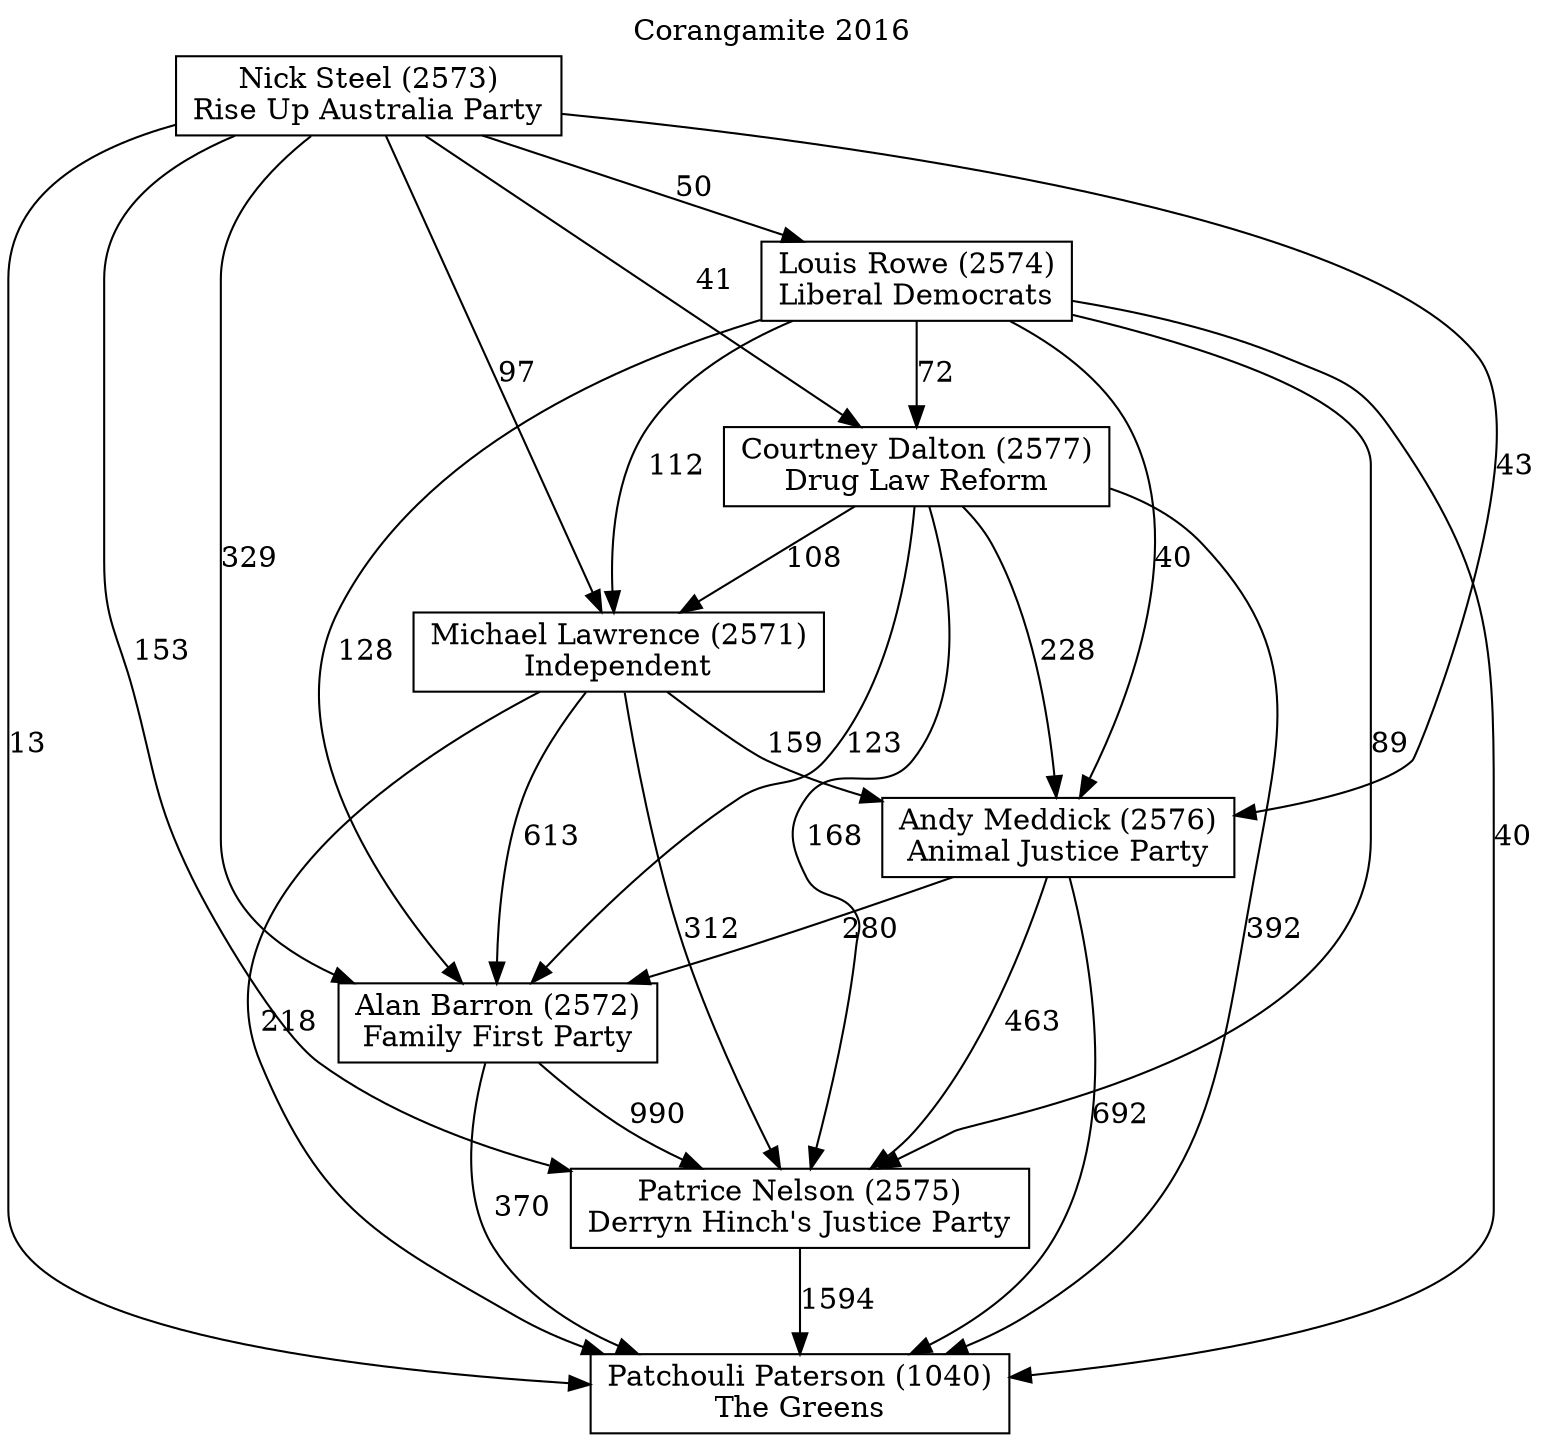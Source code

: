 // House preference flow
digraph "Patchouli Paterson (1040)_Corangamite_2016" {
	graph [label="Corangamite 2016" labelloc=t mclimit=10]
	node [shape=box]
	"Nick Steel (2573)" [label="Nick Steel (2573)
Rise Up Australia Party"]
	"Courtney Dalton (2577)" [label="Courtney Dalton (2577)
Drug Law Reform"]
	"Michael Lawrence (2571)" [label="Michael Lawrence (2571)
Independent"]
	"Patchouli Paterson (1040)" [label="Patchouli Paterson (1040)
The Greens"]
	"Alan Barron (2572)" [label="Alan Barron (2572)
Family First Party"]
	"Louis Rowe (2574)" [label="Louis Rowe (2574)
Liberal Democrats"]
	"Andy Meddick (2576)" [label="Andy Meddick (2576)
Animal Justice Party"]
	"Patrice Nelson (2575)" [label="Patrice Nelson (2575)
Derryn Hinch's Justice Party"]
	"Nick Steel (2573)" -> "Patchouli Paterson (1040)" [label=13]
	"Nick Steel (2573)" -> "Michael Lawrence (2571)" [label=97]
	"Nick Steel (2573)" -> "Andy Meddick (2576)" [label=43]
	"Alan Barron (2572)" -> "Patrice Nelson (2575)" [label=990]
	"Andy Meddick (2576)" -> "Patrice Nelson (2575)" [label=463]
	"Michael Lawrence (2571)" -> "Patrice Nelson (2575)" [label=312]
	"Louis Rowe (2574)" -> "Andy Meddick (2576)" [label=40]
	"Courtney Dalton (2577)" -> "Patrice Nelson (2575)" [label=168]
	"Nick Steel (2573)" -> "Alan Barron (2572)" [label=329]
	"Courtney Dalton (2577)" -> "Alan Barron (2572)" [label=123]
	"Patrice Nelson (2575)" -> "Patchouli Paterson (1040)" [label=1594]
	"Courtney Dalton (2577)" -> "Patchouli Paterson (1040)" [label=392]
	"Courtney Dalton (2577)" -> "Andy Meddick (2576)" [label=228]
	"Courtney Dalton (2577)" -> "Michael Lawrence (2571)" [label=108]
	"Louis Rowe (2574)" -> "Courtney Dalton (2577)" [label=72]
	"Louis Rowe (2574)" -> "Alan Barron (2572)" [label=128]
	"Louis Rowe (2574)" -> "Patrice Nelson (2575)" [label=89]
	"Louis Rowe (2574)" -> "Michael Lawrence (2571)" [label=112]
	"Nick Steel (2573)" -> "Louis Rowe (2574)" [label=50]
	"Michael Lawrence (2571)" -> "Andy Meddick (2576)" [label=159]
	"Alan Barron (2572)" -> "Patchouli Paterson (1040)" [label=370]
	"Andy Meddick (2576)" -> "Alan Barron (2572)" [label=280]
	"Andy Meddick (2576)" -> "Patchouli Paterson (1040)" [label=692]
	"Michael Lawrence (2571)" -> "Alan Barron (2572)" [label=613]
	"Nick Steel (2573)" -> "Patrice Nelson (2575)" [label=153]
	"Michael Lawrence (2571)" -> "Patchouli Paterson (1040)" [label=218]
	"Louis Rowe (2574)" -> "Patchouli Paterson (1040)" [label=40]
	"Nick Steel (2573)" -> "Courtney Dalton (2577)" [label=41]
}
